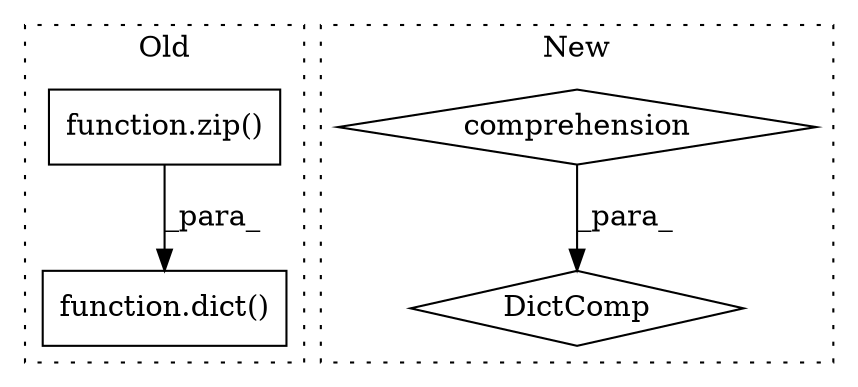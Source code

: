 digraph G {
subgraph cluster0 {
1 [label="function.zip()" a="75" s="20817,20831" l="4,1" shape="box"];
4 [label="function.dict()" a="75" s="20812,20832" l="5,1" shape="box"];
label = "Old";
style="dotted";
}
subgraph cluster1 {
2 [label="DictComp" a="84" s="20718" l="37" shape="diamond"];
3 [label="comprehension" a="45" s="20724" l="3" shape="diamond"];
label = "New";
style="dotted";
}
1 -> 4 [label="_para_"];
3 -> 2 [label="_para_"];
}